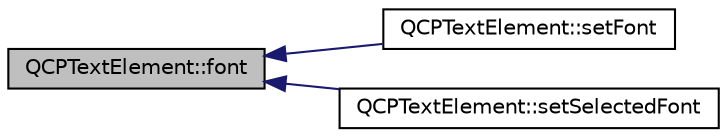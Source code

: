 digraph "QCPTextElement::font"
{
  edge [fontname="Helvetica",fontsize="10",labelfontname="Helvetica",labelfontsize="10"];
  node [fontname="Helvetica",fontsize="10",shape=record];
  rankdir="LR";
  Node51 [label="QCPTextElement::font",height=0.2,width=0.4,color="black", fillcolor="grey75", style="filled", fontcolor="black"];
  Node51 -> Node52 [dir="back",color="midnightblue",fontsize="10",style="solid",fontname="Helvetica"];
  Node52 [label="QCPTextElement::setFont",height=0.2,width=0.4,color="black", fillcolor="white", style="filled",URL="$class_q_c_p_text_element.html#a09b3241769528fa87cb4bf35c97defad"];
  Node51 -> Node53 [dir="back",color="midnightblue",fontsize="10",style="solid",fontname="Helvetica"];
  Node53 [label="QCPTextElement::setSelectedFont",height=0.2,width=0.4,color="black", fillcolor="white", style="filled",URL="$class_q_c_p_text_element.html#a0a2397a3c4ede519e16ab3e991904065"];
}
